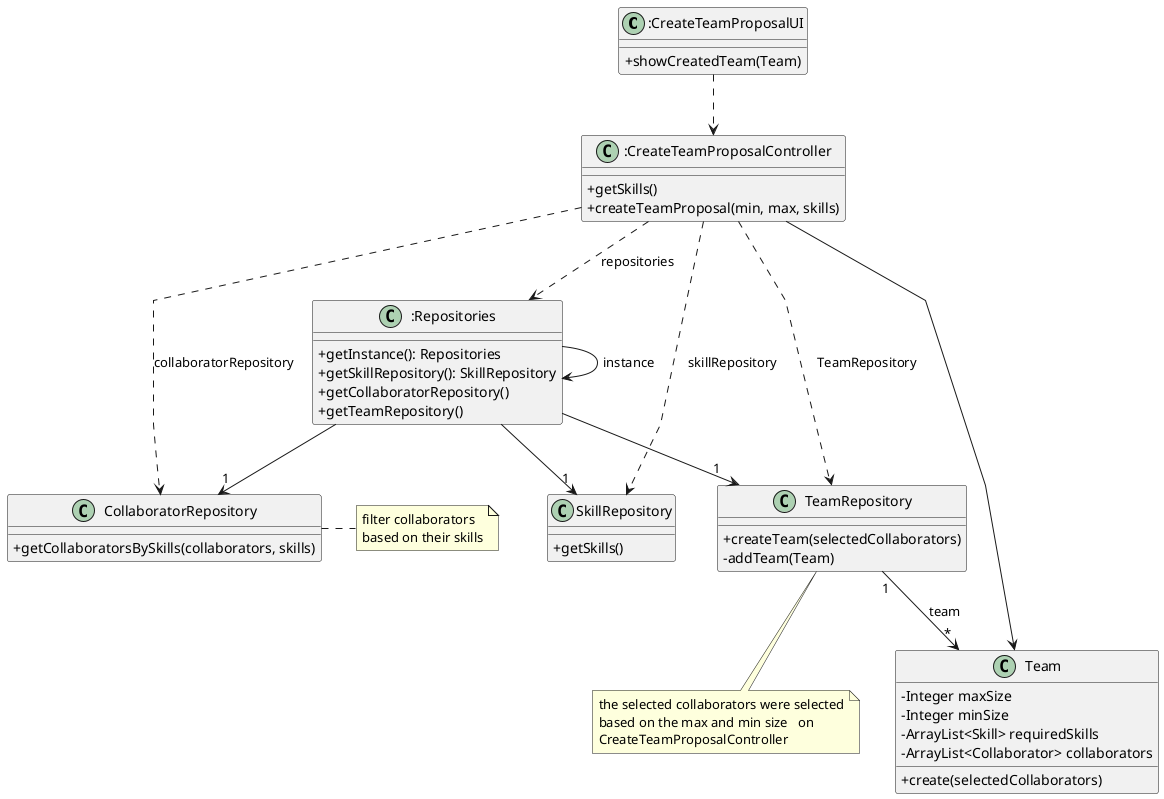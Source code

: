  @startuml
'skinparam monochrome true
skinparam packageStyle rectangle
skinparam shadowing false
skinparam linetype polyline
'skinparam linetype orto

skinparam classAttributeIconSize 0

'left to right direction


class ":CreateTeamProposalUI" as CreateTeamProposalUI {

    +showCreatedTeam(Team)
}


class ":CreateTeamProposalController" as CreateTeamProposalController {
+getSkills()
    +createTeamProposal(min, max, skills)

}



class ":Repositories" as Repositories {
    +getInstance(): Repositories
    +getSkillRepository(): SkillRepository
    +getCollaboratorRepository()
    +getTeamRepository()
}

class "SkillRepository" as SkillRepository {
    +getSkills()

}


class "CollaboratorRepository" as CollaboratorRepository {
    +getCollaboratorsBySkills(collaborators, skills)
}

class "TeamRepository" as TeamRepository {
    +createTeam(selectedCollaborators)
    -addTeam(Team)
}
note bottom of TeamRepository: the selected collaborators were selected\nbased on the max and min size   on\nCreateTeamProposalController

class "Team" as Team {
    -Integer maxSize
    -Integer minSize
    -ArrayList<Skill> requiredSkills
    -ArrayList<Collaborator> collaborators

    +create(selectedCollaborators)

}

 note right of "CollaboratorRepository" : filter collaborators\nbased on their skills

CreateTeamProposalUI ..> CreateTeamProposalController
Repositories -> Repositories : instance
CreateTeamProposalController ..> Repositories: repositories
Repositories --> "1"SkillRepository
Repositories -->"1" CollaboratorRepository
Repositories --> "1"TeamRepository
CreateTeamProposalController ..> TeamRepository: TeamRepository
TeamRepository "1" --> "*"Team: team
CreateTeamProposalController --> Team
CreateTeamProposalController ..> SkillRepository: skillRepository
CreateTeamProposalController ..> CollaboratorRepository: collaboratorRepository
@enduml
